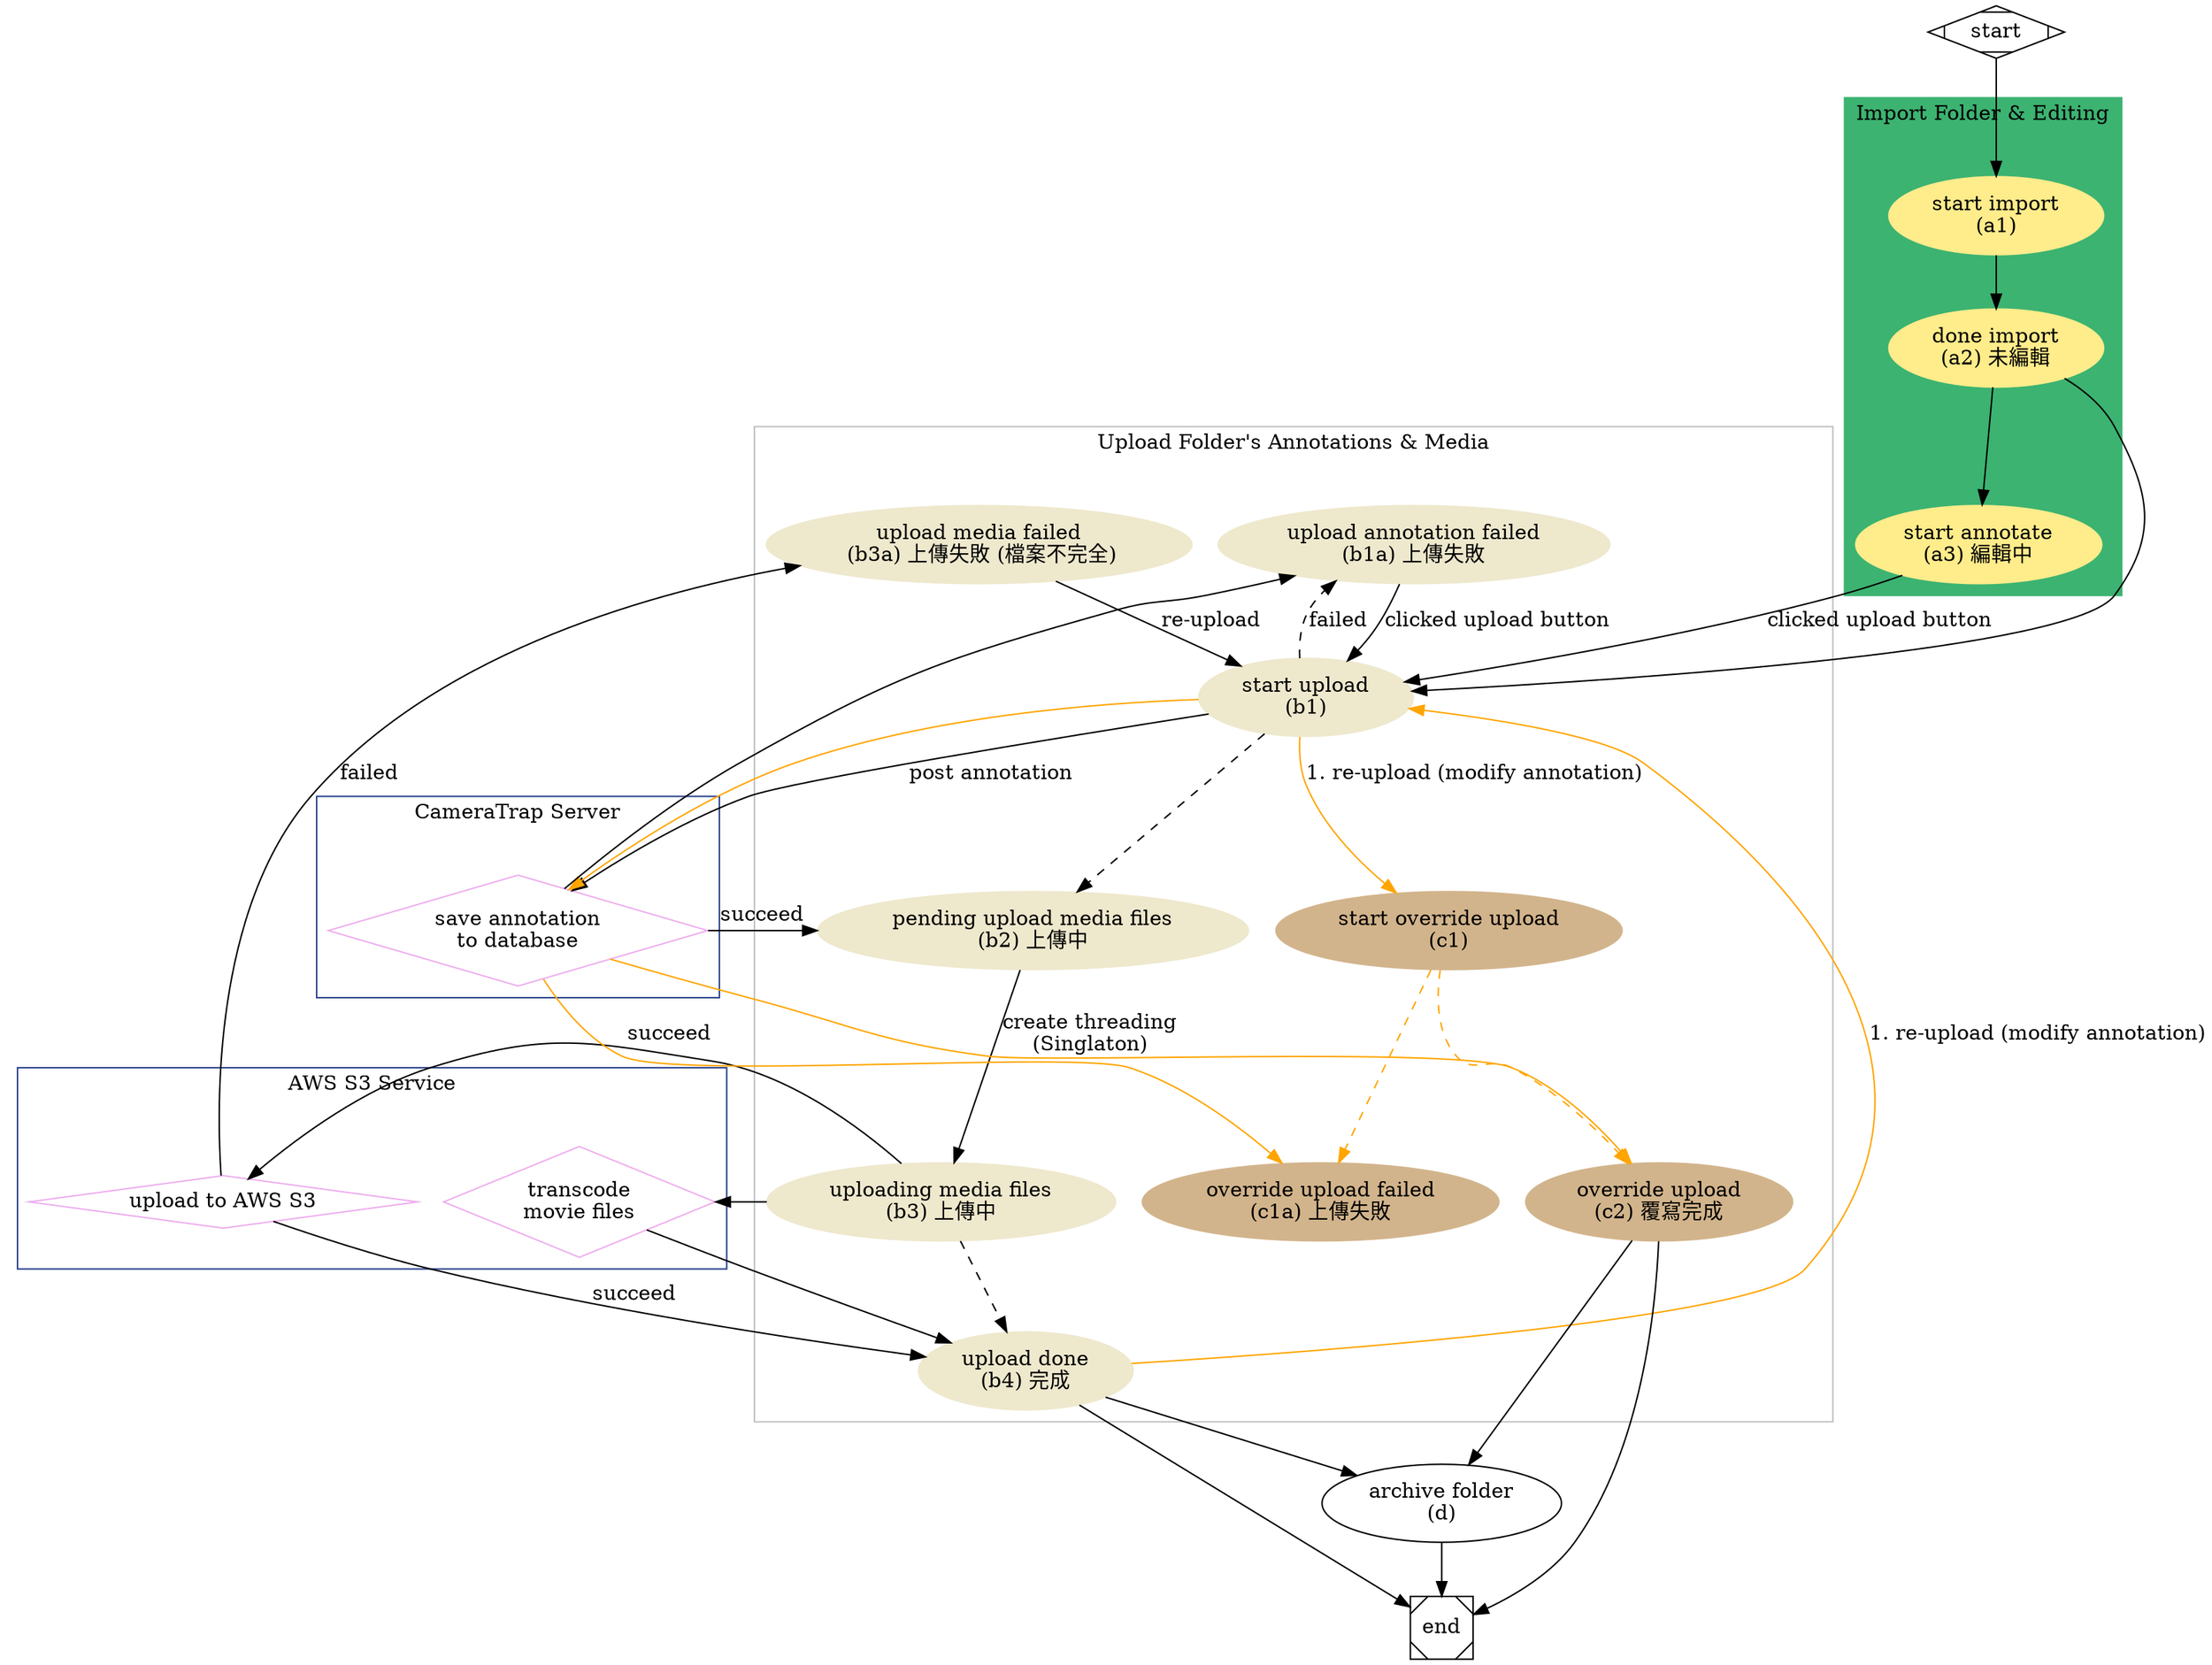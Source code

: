 digraph G {
  subgraph cluster_0 {
    style=filled;
    color=mediumseagreen;
    node [style=filled,color=lightgoldenrod1];
    label = "Import Folder & Editing";
    a1 -> a2 -> a3;
  }

  subgraph cluster_1 {
    color=gray;
    node [style=filled, color=cornsilk2];
    label = "Upload Folder's Annotations & Media";

    b1a -> b1 [label="clicked upload button"];
    b1-> b2 [style=dashed];
    b2 -> b3 [label="create threading\n(Singlaton)"];
    b3 -> b4 [style=dashed];
    b4 -> b1 -> c1 [color=orange, label="1. re-upload (modify annotation)"];
    c1 -> c2 [color=orange, style=dashed];
    c1 -> c1a [color=orange, style=dashed];
    b3a -> b1 [label="re-upload"];

  }
  subgraph cluster_2 {
    color=royalblue4;
    label = "CameraTrap Server";
    serv_anno;
  }
  subgraph cluster_3 {
    color=royalblue4;
    label = "AWS S3 Service";
    serv_s3;
    serv_media;
  }

  start -> a1;
  a3 -> b1 [label="clicked upload button"];
  a2 -> b1;
  b1 -> serv_anno [label="post annotation"];
  serv_anno -> b1a;
  b1 -> b1a [style=dashed, label="failed"];
  serv_anno -> b2 [label="succeed"];
  b3 -> serv_s3 -> b4 [label="succeed"];
  serv_s3 -> b3a [label="failed"];
  serv_anno -> c1a [color=orange];
  b1 -> serv_anno [color=orange];
  b3 -> serv_media -> b4;
  serv_anno -> c2 [color=orange];
  c2 -> end;
  b4 -> end;
  b4 -> d -> end;
  c2 -> d;
  /*
  b1 -> serv_anno -> b2 -> b1 [color=orange, style=dashed, label="2. re-upload annotation"];
  b3c -> end;

  a2 -> b1;
  b3b -> serv_s3 -> b3b;
  serv_s3 -> b5;
  b4 -> end;
  b4 -> c;
  b4 -> a3;
  a3 -> b1 [label="1. re-upload (modify annotation)", color=orange];
  b5 -> end;
  b4 -> a3 [label="update annotation, upload last failed files"];
  b5 -> c -> end;

  serv_anno -> b5 [color=orange, style=dashed];
  */
  serv_anno [shape=diamond, color=plum2, label="save annotation\nto database"];
  serv_s3 [shape=diamond, color=plum2, label="upload to AWS S3"];
  serv_media [shape=diamond, color=plum2, label="transcode\nmovie files"];

  d [label="archive folder\n(d)"];
  c2 [label="override upload\n(c2) 覆寫完成", color=tan, style=filled];
  c1a [label="override upload failed\n(c1a) 上傳失敗", color=tan, style=filled];
  c1 [label="start override upload\n(c1)", color=tan, style=filled];

  b4 [label="upload done\n(b4) 完成"];
  b3a [label="upload media failed\n (b3a) 上傳失敗 (檔案不完全)"];
  b3 [label="uploading media files\n(b3) 上傳中"];
  b2 [label="pending upload media files\n(b2) 上傳中"];
  b1a [label="upload annotation failed\n(b1a) 上傳失敗"];
  b1 [label="start upload\n(b1)"];

  a3 [label="start annotate\n(a3) 編輯中"];
  a2 [label="done import\n(a2) 未編輯"];
  a1 [label="start import\n(a1)"];
  start [shape=Mdiamond];
  end [shape=Msquare];
}
